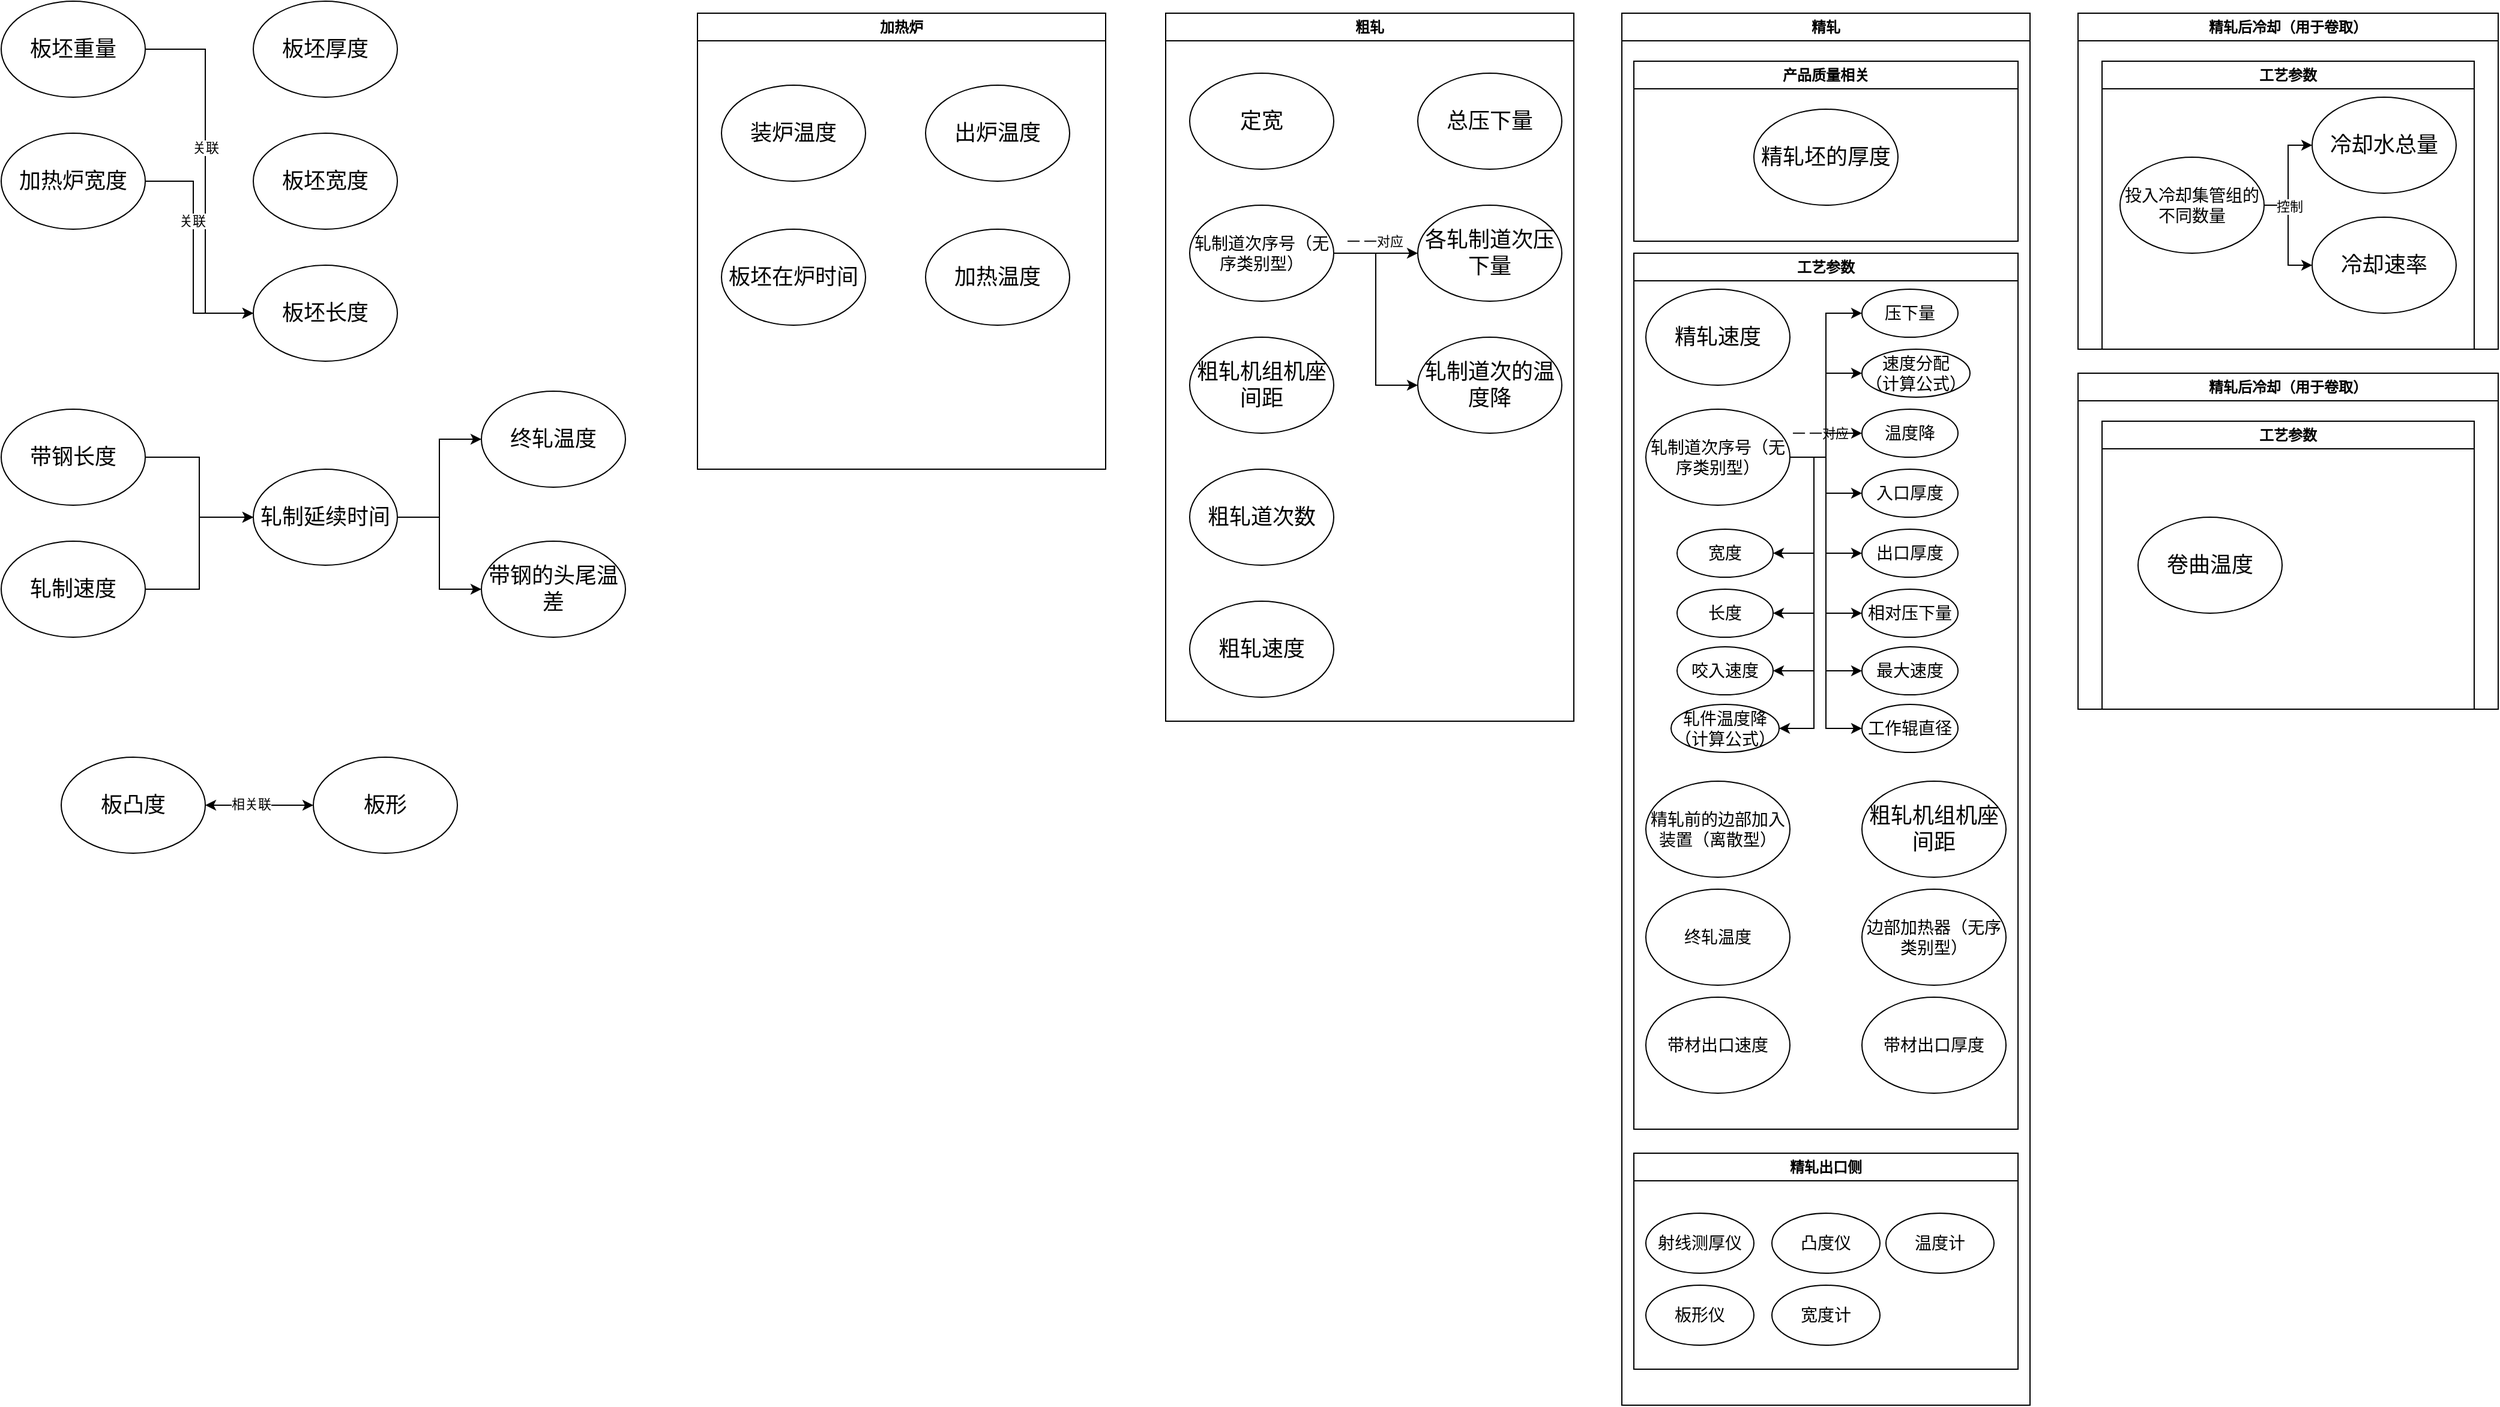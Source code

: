 <mxfile version="21.5.2" type="github">
  <diagram name="Page-1" id="42789a77-a242-8287-6e28-9cd8cfd52e62">
    <mxGraphModel dx="1050" dy="549" grid="1" gridSize="10" guides="1" tooltips="1" connect="1" arrows="1" fold="1" page="1" pageScale="1" pageWidth="1100" pageHeight="850" background="none" math="0" shadow="0">
      <root>
        <mxCell id="0" />
        <mxCell id="1" parent="0" />
        <mxCell id="tU_RkVk5_5bCf6Fj4NFK-24" style="edgeStyle=orthogonalEdgeStyle;rounded=0;orthogonalLoop=1;jettySize=auto;html=1;exitX=1;exitY=0.5;exitDx=0;exitDy=0;entryX=0;entryY=0.5;entryDx=0;entryDy=0;" parent="1" source="tU_RkVk5_5bCf6Fj4NFK-1" target="tU_RkVk5_5bCf6Fj4NFK-6" edge="1">
          <mxGeometry relative="1" as="geometry">
            <Array as="points">
              <mxPoint x="250" y="140" />
              <mxPoint x="250" y="360" />
            </Array>
          </mxGeometry>
        </mxCell>
        <mxCell id="tU_RkVk5_5bCf6Fj4NFK-35" value="关联" style="edgeLabel;html=1;align=center;verticalAlign=middle;resizable=0;points=[];" parent="tU_RkVk5_5bCf6Fj4NFK-24" vertex="1" connectable="0">
          <mxGeometry x="-0.15" relative="1" as="geometry">
            <mxPoint as="offset" />
          </mxGeometry>
        </mxCell>
        <mxCell id="tU_RkVk5_5bCf6Fj4NFK-1" value="&lt;font style=&quot;font-size: 18px;&quot;&gt;板坯重量&lt;/font&gt;" style="ellipse;whiteSpace=wrap;html=1;" parent="1" vertex="1">
          <mxGeometry x="80" y="100" width="120" height="80" as="geometry" />
        </mxCell>
        <mxCell id="tU_RkVk5_5bCf6Fj4NFK-25" style="edgeStyle=orthogonalEdgeStyle;rounded=0;orthogonalLoop=1;jettySize=auto;html=1;exitX=1;exitY=0.5;exitDx=0;exitDy=0;entryX=0;entryY=0.5;entryDx=0;entryDy=0;" parent="1" source="tU_RkVk5_5bCf6Fj4NFK-2" target="tU_RkVk5_5bCf6Fj4NFK-6" edge="1">
          <mxGeometry relative="1" as="geometry">
            <Array as="points">
              <mxPoint x="240" y="250" />
              <mxPoint x="240" y="360" />
            </Array>
          </mxGeometry>
        </mxCell>
        <mxCell id="MrxemqDh9cEqvJGh6Go7-3" value="关联" style="edgeLabel;html=1;align=center;verticalAlign=middle;resizable=0;points=[];" vertex="1" connectable="0" parent="tU_RkVk5_5bCf6Fj4NFK-25">
          <mxGeometry x="-0.268" y="-1" relative="1" as="geometry">
            <mxPoint as="offset" />
          </mxGeometry>
        </mxCell>
        <mxCell id="tU_RkVk5_5bCf6Fj4NFK-2" value="&lt;span style=&quot;font-size: 18px;&quot;&gt;加热炉宽度&lt;/span&gt;" style="ellipse;whiteSpace=wrap;html=1;" parent="1" vertex="1">
          <mxGeometry x="80" y="210" width="120" height="80" as="geometry" />
        </mxCell>
        <mxCell id="tU_RkVk5_5bCf6Fj4NFK-4" value="&lt;font style=&quot;font-size: 18px;&quot;&gt;板坯厚度&lt;/font&gt;" style="ellipse;whiteSpace=wrap;html=1;" parent="1" vertex="1">
          <mxGeometry x="290" y="100" width="120" height="80" as="geometry" />
        </mxCell>
        <mxCell id="tU_RkVk5_5bCf6Fj4NFK-5" value="&lt;font style=&quot;font-size: 18px;&quot;&gt;板坯宽度&lt;/font&gt;" style="ellipse;whiteSpace=wrap;html=1;" parent="1" vertex="1">
          <mxGeometry x="290" y="210" width="120" height="80" as="geometry" />
        </mxCell>
        <mxCell id="tU_RkVk5_5bCf6Fj4NFK-6" value="&lt;font style=&quot;font-size: 18px;&quot;&gt;板坯长度&lt;/font&gt;" style="ellipse;whiteSpace=wrap;html=1;" parent="1" vertex="1">
          <mxGeometry x="290" y="320" width="120" height="80" as="geometry" />
        </mxCell>
        <mxCell id="tU_RkVk5_5bCf6Fj4NFK-20" style="edgeStyle=orthogonalEdgeStyle;rounded=0;orthogonalLoop=1;jettySize=auto;html=1;exitX=1;exitY=0.5;exitDx=0;exitDy=0;entryX=0;entryY=0.5;entryDx=0;entryDy=0;" parent="1" source="tU_RkVk5_5bCf6Fj4NFK-8" target="tU_RkVk5_5bCf6Fj4NFK-10" edge="1">
          <mxGeometry relative="1" as="geometry" />
        </mxCell>
        <mxCell id="tU_RkVk5_5bCf6Fj4NFK-8" value="&lt;span style=&quot;font-size: 18px;&quot;&gt;带钢长度&lt;/span&gt;" style="ellipse;whiteSpace=wrap;html=1;" parent="1" vertex="1">
          <mxGeometry x="80" y="440" width="120" height="80" as="geometry" />
        </mxCell>
        <mxCell id="tU_RkVk5_5bCf6Fj4NFK-21" style="edgeStyle=orthogonalEdgeStyle;rounded=0;orthogonalLoop=1;jettySize=auto;html=1;exitX=1;exitY=0.5;exitDx=0;exitDy=0;entryX=0;entryY=0.5;entryDx=0;entryDy=0;" parent="1" source="tU_RkVk5_5bCf6Fj4NFK-9" target="tU_RkVk5_5bCf6Fj4NFK-10" edge="1">
          <mxGeometry relative="1" as="geometry" />
        </mxCell>
        <mxCell id="tU_RkVk5_5bCf6Fj4NFK-9" value="&lt;span style=&quot;font-size: 18px;&quot;&gt;轧制速度&lt;/span&gt;" style="ellipse;whiteSpace=wrap;html=1;" parent="1" vertex="1">
          <mxGeometry x="80" y="550" width="120" height="80" as="geometry" />
        </mxCell>
        <mxCell id="tU_RkVk5_5bCf6Fj4NFK-22" style="edgeStyle=orthogonalEdgeStyle;rounded=0;orthogonalLoop=1;jettySize=auto;html=1;exitX=1;exitY=0.5;exitDx=0;exitDy=0;entryX=0;entryY=0.5;entryDx=0;entryDy=0;" parent="1" source="tU_RkVk5_5bCf6Fj4NFK-10" target="tU_RkVk5_5bCf6Fj4NFK-12" edge="1">
          <mxGeometry relative="1" as="geometry" />
        </mxCell>
        <mxCell id="tU_RkVk5_5bCf6Fj4NFK-23" style="edgeStyle=orthogonalEdgeStyle;rounded=0;orthogonalLoop=1;jettySize=auto;html=1;exitX=1;exitY=0.5;exitDx=0;exitDy=0;entryX=0;entryY=0.5;entryDx=0;entryDy=0;" parent="1" source="tU_RkVk5_5bCf6Fj4NFK-10" target="tU_RkVk5_5bCf6Fj4NFK-11" edge="1">
          <mxGeometry relative="1" as="geometry" />
        </mxCell>
        <mxCell id="tU_RkVk5_5bCf6Fj4NFK-10" value="&lt;font style=&quot;font-size: 18px;&quot;&gt;轧制延续时间&lt;/font&gt;" style="ellipse;whiteSpace=wrap;html=1;" parent="1" vertex="1">
          <mxGeometry x="290" y="490" width="120" height="80" as="geometry" />
        </mxCell>
        <mxCell id="tU_RkVk5_5bCf6Fj4NFK-11" value="&lt;font style=&quot;font-size: 18px;&quot;&gt;带钢的头尾温差&lt;/font&gt;" style="ellipse;whiteSpace=wrap;html=1;" parent="1" vertex="1">
          <mxGeometry x="480" y="550" width="120" height="80" as="geometry" />
        </mxCell>
        <mxCell id="tU_RkVk5_5bCf6Fj4NFK-12" value="&lt;font style=&quot;font-size: 18px;&quot;&gt;终轧温度&lt;/font&gt;" style="ellipse;whiteSpace=wrap;html=1;" parent="1" vertex="1">
          <mxGeometry x="480" y="425" width="120" height="80" as="geometry" />
        </mxCell>
        <mxCell id="tU_RkVk5_5bCf6Fj4NFK-19" value="加热炉" style="swimlane;whiteSpace=wrap;html=1;startSize=23;" parent="1" vertex="1">
          <mxGeometry x="660" y="110" width="340" height="380" as="geometry" />
        </mxCell>
        <mxCell id="tU_RkVk5_5bCf6Fj4NFK-13" value="&lt;font style=&quot;font-size: 18px;&quot;&gt;装炉温度&lt;/font&gt;" style="ellipse;whiteSpace=wrap;html=1;" parent="tU_RkVk5_5bCf6Fj4NFK-19" vertex="1">
          <mxGeometry x="20" y="60" width="120" height="80" as="geometry" />
        </mxCell>
        <mxCell id="tU_RkVk5_5bCf6Fj4NFK-26" value="&lt;font style=&quot;font-size: 18px;&quot;&gt;出炉温度&lt;/font&gt;" style="ellipse;whiteSpace=wrap;html=1;" parent="tU_RkVk5_5bCf6Fj4NFK-19" vertex="1">
          <mxGeometry x="190" y="60" width="120" height="80" as="geometry" />
        </mxCell>
        <mxCell id="tU_RkVk5_5bCf6Fj4NFK-27" value="&lt;font style=&quot;font-size: 18px;&quot;&gt;板坯在炉时间&lt;/font&gt;" style="ellipse;whiteSpace=wrap;html=1;" parent="tU_RkVk5_5bCf6Fj4NFK-19" vertex="1">
          <mxGeometry x="20" y="180" width="120" height="80" as="geometry" />
        </mxCell>
        <mxCell id="MrxemqDh9cEqvJGh6Go7-1" value="&lt;font style=&quot;font-size: 18px;&quot;&gt;加热温度&lt;/font&gt;" style="ellipse;whiteSpace=wrap;html=1;" vertex="1" parent="tU_RkVk5_5bCf6Fj4NFK-19">
          <mxGeometry x="190" y="180" width="120" height="80" as="geometry" />
        </mxCell>
        <mxCell id="tU_RkVk5_5bCf6Fj4NFK-28" value="粗轧" style="swimlane;whiteSpace=wrap;html=1;startSize=23;" parent="1" vertex="1">
          <mxGeometry x="1050" y="110" width="340" height="590" as="geometry" />
        </mxCell>
        <mxCell id="tU_RkVk5_5bCf6Fj4NFK-29" value="&lt;font style=&quot;font-size: 18px;&quot;&gt;定宽&lt;/font&gt;" style="ellipse;whiteSpace=wrap;html=1;" parent="tU_RkVk5_5bCf6Fj4NFK-28" vertex="1">
          <mxGeometry x="20" y="50" width="120" height="80" as="geometry" />
        </mxCell>
        <mxCell id="MrxemqDh9cEqvJGh6Go7-83" style="edgeStyle=orthogonalEdgeStyle;rounded=0;orthogonalLoop=1;jettySize=auto;html=1;exitX=1;exitY=0.5;exitDx=0;exitDy=0;entryX=0;entryY=0.5;entryDx=0;entryDy=0;" edge="1" parent="tU_RkVk5_5bCf6Fj4NFK-28" source="tU_RkVk5_5bCf6Fj4NFK-32" target="MrxemqDh9cEqvJGh6Go7-82">
          <mxGeometry relative="1" as="geometry" />
        </mxCell>
        <mxCell id="tU_RkVk5_5bCf6Fj4NFK-32" value="&lt;font style=&quot;font-size: 14px;&quot;&gt;轧制道次序号（无序类别型）&lt;/font&gt;" style="ellipse;whiteSpace=wrap;html=1;" parent="tU_RkVk5_5bCf6Fj4NFK-28" vertex="1">
          <mxGeometry x="20" y="160" width="120" height="80" as="geometry" />
        </mxCell>
        <mxCell id="tU_RkVk5_5bCf6Fj4NFK-33" value="&lt;font style=&quot;font-size: 18px;&quot;&gt;各轧制道次压下量&lt;/font&gt;" style="ellipse;whiteSpace=wrap;html=1;" parent="tU_RkVk5_5bCf6Fj4NFK-28" vertex="1">
          <mxGeometry x="210" y="160" width="120" height="80" as="geometry" />
        </mxCell>
        <mxCell id="tU_RkVk5_5bCf6Fj4NFK-41" value="&lt;font style=&quot;font-size: 18px;&quot;&gt;粗轧机组机座间距&lt;/font&gt;" style="ellipse;whiteSpace=wrap;html=1;" parent="tU_RkVk5_5bCf6Fj4NFK-28" vertex="1">
          <mxGeometry x="20" y="270" width="120" height="80" as="geometry" />
        </mxCell>
        <mxCell id="MrxemqDh9cEqvJGh6Go7-22" style="edgeStyle=orthogonalEdgeStyle;rounded=0;orthogonalLoop=1;jettySize=auto;html=1;entryX=0;entryY=0.5;entryDx=0;entryDy=0;exitX=1;exitY=0.5;exitDx=0;exitDy=0;" edge="1" parent="tU_RkVk5_5bCf6Fj4NFK-28" source="tU_RkVk5_5bCf6Fj4NFK-32" target="tU_RkVk5_5bCf6Fj4NFK-33">
          <mxGeometry relative="1" as="geometry">
            <mxPoint x="150" y="230" as="sourcePoint" />
            <mxPoint x="205" y="194.5" as="targetPoint" />
          </mxGeometry>
        </mxCell>
        <mxCell id="MrxemqDh9cEqvJGh6Go7-23" value="一 一对应" style="edgeLabel;html=1;align=center;verticalAlign=middle;resizable=0;points=[];" vertex="1" connectable="0" parent="MrxemqDh9cEqvJGh6Go7-22">
          <mxGeometry x="-0.04" y="1" relative="1" as="geometry">
            <mxPoint y="-9" as="offset" />
          </mxGeometry>
        </mxCell>
        <mxCell id="MrxemqDh9cEqvJGh6Go7-79" value="&lt;span style=&quot;font-size: 18px;&quot;&gt;粗轧速度&lt;/span&gt;" style="ellipse;whiteSpace=wrap;html=1;" vertex="1" parent="tU_RkVk5_5bCf6Fj4NFK-28">
          <mxGeometry x="20" y="490" width="120" height="80" as="geometry" />
        </mxCell>
        <mxCell id="MrxemqDh9cEqvJGh6Go7-80" value="&lt;span style=&quot;font-size: 18px;&quot;&gt;总压下量&lt;/span&gt;" style="ellipse;whiteSpace=wrap;html=1;" vertex="1" parent="tU_RkVk5_5bCf6Fj4NFK-28">
          <mxGeometry x="210" y="50" width="120" height="80" as="geometry" />
        </mxCell>
        <mxCell id="MrxemqDh9cEqvJGh6Go7-81" value="&lt;span style=&quot;font-size: 18px;&quot;&gt;粗轧道次数&lt;/span&gt;" style="ellipse;whiteSpace=wrap;html=1;" vertex="1" parent="tU_RkVk5_5bCf6Fj4NFK-28">
          <mxGeometry x="20" y="380" width="120" height="80" as="geometry" />
        </mxCell>
        <mxCell id="MrxemqDh9cEqvJGh6Go7-82" value="&lt;span style=&quot;font-size: 18px;&quot;&gt;轧制道次的温度降&lt;/span&gt;" style="ellipse;whiteSpace=wrap;html=1;" vertex="1" parent="tU_RkVk5_5bCf6Fj4NFK-28">
          <mxGeometry x="210" y="270" width="120" height="80" as="geometry" />
        </mxCell>
        <mxCell id="MrxemqDh9cEqvJGh6Go7-9" value="精轧" style="swimlane;whiteSpace=wrap;html=1;startSize=23;" vertex="1" parent="1">
          <mxGeometry x="1430" y="110" width="340" height="1160" as="geometry" />
        </mxCell>
        <mxCell id="MrxemqDh9cEqvJGh6Go7-37" value="精轧出口侧" style="swimlane;whiteSpace=wrap;html=1;" vertex="1" parent="MrxemqDh9cEqvJGh6Go7-9">
          <mxGeometry x="10" y="950" width="320" height="180" as="geometry" />
        </mxCell>
        <mxCell id="MrxemqDh9cEqvJGh6Go7-38" value="&lt;font style=&quot;font-size: 14px;&quot;&gt;射线测厚仪&lt;/font&gt;" style="ellipse;whiteSpace=wrap;html=1;" vertex="1" parent="MrxemqDh9cEqvJGh6Go7-37">
          <mxGeometry x="10" y="50" width="90" height="50" as="geometry" />
        </mxCell>
        <mxCell id="MrxemqDh9cEqvJGh6Go7-51" value="&lt;font style=&quot;font-size: 14px;&quot;&gt;凸度仪&lt;/font&gt;" style="ellipse;whiteSpace=wrap;html=1;" vertex="1" parent="MrxemqDh9cEqvJGh6Go7-37">
          <mxGeometry x="115" y="50" width="90" height="50" as="geometry" />
        </mxCell>
        <mxCell id="MrxemqDh9cEqvJGh6Go7-52" value="&lt;font style=&quot;font-size: 14px;&quot;&gt;板形仪&lt;/font&gt;" style="ellipse;whiteSpace=wrap;html=1;" vertex="1" parent="MrxemqDh9cEqvJGh6Go7-37">
          <mxGeometry x="10" y="110" width="90" height="50" as="geometry" />
        </mxCell>
        <mxCell id="MrxemqDh9cEqvJGh6Go7-53" value="&lt;font style=&quot;font-size: 14px;&quot;&gt;宽度计&lt;/font&gt;" style="ellipse;whiteSpace=wrap;html=1;" vertex="1" parent="MrxemqDh9cEqvJGh6Go7-37">
          <mxGeometry x="115" y="110" width="90" height="50" as="geometry" />
        </mxCell>
        <mxCell id="MrxemqDh9cEqvJGh6Go7-54" value="&lt;font style=&quot;font-size: 14px;&quot;&gt;温度计&lt;/font&gt;" style="ellipse;whiteSpace=wrap;html=1;" vertex="1" parent="MrxemqDh9cEqvJGh6Go7-37">
          <mxGeometry x="210" y="50" width="90" height="50" as="geometry" />
        </mxCell>
        <mxCell id="MrxemqDh9cEqvJGh6Go7-56" value="产品质量相关" style="swimlane;whiteSpace=wrap;html=1;" vertex="1" parent="MrxemqDh9cEqvJGh6Go7-9">
          <mxGeometry x="10" y="40" width="320" height="150" as="geometry" />
        </mxCell>
        <mxCell id="MrxemqDh9cEqvJGh6Go7-14" value="&lt;span style=&quot;font-size: 18px;&quot;&gt;精轧坯的厚度&lt;/span&gt;" style="ellipse;whiteSpace=wrap;html=1;" vertex="1" parent="MrxemqDh9cEqvJGh6Go7-56">
          <mxGeometry x="100" y="40" width="120" height="80" as="geometry" />
        </mxCell>
        <mxCell id="MrxemqDh9cEqvJGh6Go7-57" value="工艺参数" style="swimlane;whiteSpace=wrap;html=1;" vertex="1" parent="MrxemqDh9cEqvJGh6Go7-9">
          <mxGeometry x="10" y="200" width="320" height="730" as="geometry" />
        </mxCell>
        <mxCell id="MrxemqDh9cEqvJGh6Go7-10" value="&lt;span style=&quot;font-size: 18px;&quot;&gt;精轧速度&lt;/span&gt;" style="ellipse;whiteSpace=wrap;html=1;" vertex="1" parent="MrxemqDh9cEqvJGh6Go7-57">
          <mxGeometry x="10" y="30" width="120" height="80" as="geometry" />
        </mxCell>
        <mxCell id="MrxemqDh9cEqvJGh6Go7-12" value="&lt;font style=&quot;font-size: 14px;&quot;&gt;压下量&lt;/font&gt;" style="ellipse;whiteSpace=wrap;html=1;" vertex="1" parent="MrxemqDh9cEqvJGh6Go7-57">
          <mxGeometry x="190" y="30" width="80" height="40" as="geometry" />
        </mxCell>
        <mxCell id="MrxemqDh9cEqvJGh6Go7-13" value="&lt;font style=&quot;font-size: 18px;&quot;&gt;粗轧机组机座间距&lt;/font&gt;" style="ellipse;whiteSpace=wrap;html=1;" vertex="1" parent="MrxemqDh9cEqvJGh6Go7-57">
          <mxGeometry x="190" y="440" width="120" height="80" as="geometry" />
        </mxCell>
        <mxCell id="MrxemqDh9cEqvJGh6Go7-86" style="edgeStyle=orthogonalEdgeStyle;rounded=0;orthogonalLoop=1;jettySize=auto;html=1;exitX=1;exitY=0.5;exitDx=0;exitDy=0;entryX=0;entryY=0.5;entryDx=0;entryDy=0;" edge="1" parent="MrxemqDh9cEqvJGh6Go7-57" source="MrxemqDh9cEqvJGh6Go7-11" target="MrxemqDh9cEqvJGh6Go7-84">
          <mxGeometry relative="1" as="geometry" />
        </mxCell>
        <mxCell id="MrxemqDh9cEqvJGh6Go7-89" value="一 一对应" style="edgeLabel;html=1;align=center;verticalAlign=middle;resizable=0;points=[];" vertex="1" connectable="0" parent="MrxemqDh9cEqvJGh6Go7-86">
          <mxGeometry x="0.2" y="-1" relative="1" as="geometry">
            <mxPoint x="-6" y="28" as="offset" />
          </mxGeometry>
        </mxCell>
        <mxCell id="MrxemqDh9cEqvJGh6Go7-87" style="edgeStyle=orthogonalEdgeStyle;rounded=0;orthogonalLoop=1;jettySize=auto;html=1;exitX=1;exitY=0.5;exitDx=0;exitDy=0;entryX=0;entryY=0.5;entryDx=0;entryDy=0;" edge="1" parent="MrxemqDh9cEqvJGh6Go7-57" source="MrxemqDh9cEqvJGh6Go7-11" target="MrxemqDh9cEqvJGh6Go7-12">
          <mxGeometry relative="1" as="geometry" />
        </mxCell>
        <mxCell id="MrxemqDh9cEqvJGh6Go7-88" style="edgeStyle=orthogonalEdgeStyle;rounded=0;orthogonalLoop=1;jettySize=auto;html=1;exitX=1;exitY=0.5;exitDx=0;exitDy=0;entryX=0;entryY=0.5;entryDx=0;entryDy=0;" edge="1" parent="MrxemqDh9cEqvJGh6Go7-57" source="MrxemqDh9cEqvJGh6Go7-11" target="MrxemqDh9cEqvJGh6Go7-85">
          <mxGeometry relative="1" as="geometry" />
        </mxCell>
        <mxCell id="MrxemqDh9cEqvJGh6Go7-94" style="edgeStyle=orthogonalEdgeStyle;rounded=0;orthogonalLoop=1;jettySize=auto;html=1;exitX=1;exitY=0.5;exitDx=0;exitDy=0;entryX=0;entryY=0.5;entryDx=0;entryDy=0;" edge="1" parent="MrxemqDh9cEqvJGh6Go7-57" source="MrxemqDh9cEqvJGh6Go7-11" target="MrxemqDh9cEqvJGh6Go7-93">
          <mxGeometry relative="1" as="geometry" />
        </mxCell>
        <mxCell id="MrxemqDh9cEqvJGh6Go7-95" style="edgeStyle=orthogonalEdgeStyle;rounded=0;orthogonalLoop=1;jettySize=auto;html=1;exitX=1;exitY=0.5;exitDx=0;exitDy=0;entryX=0;entryY=0.5;entryDx=0;entryDy=0;" edge="1" parent="MrxemqDh9cEqvJGh6Go7-57" source="MrxemqDh9cEqvJGh6Go7-11" target="MrxemqDh9cEqvJGh6Go7-92">
          <mxGeometry relative="1" as="geometry" />
        </mxCell>
        <mxCell id="MrxemqDh9cEqvJGh6Go7-97" style="edgeStyle=orthogonalEdgeStyle;rounded=0;orthogonalLoop=1;jettySize=auto;html=1;exitX=1;exitY=0.5;exitDx=0;exitDy=0;entryX=0;entryY=0.5;entryDx=0;entryDy=0;" edge="1" parent="MrxemqDh9cEqvJGh6Go7-57" source="MrxemqDh9cEqvJGh6Go7-11" target="MrxemqDh9cEqvJGh6Go7-96">
          <mxGeometry relative="1" as="geometry" />
        </mxCell>
        <mxCell id="MrxemqDh9cEqvJGh6Go7-106" style="edgeStyle=orthogonalEdgeStyle;rounded=0;orthogonalLoop=1;jettySize=auto;html=1;exitX=1;exitY=0.5;exitDx=0;exitDy=0;entryX=1;entryY=0.5;entryDx=0;entryDy=0;" edge="1" parent="MrxemqDh9cEqvJGh6Go7-57" source="MrxemqDh9cEqvJGh6Go7-11" target="MrxemqDh9cEqvJGh6Go7-98">
          <mxGeometry relative="1" as="geometry" />
        </mxCell>
        <mxCell id="MrxemqDh9cEqvJGh6Go7-107" style="edgeStyle=orthogonalEdgeStyle;rounded=0;orthogonalLoop=1;jettySize=auto;html=1;exitX=1;exitY=0.5;exitDx=0;exitDy=0;entryX=0;entryY=0.5;entryDx=0;entryDy=0;" edge="1" parent="MrxemqDh9cEqvJGh6Go7-57" source="MrxemqDh9cEqvJGh6Go7-11" target="MrxemqDh9cEqvJGh6Go7-103">
          <mxGeometry relative="1" as="geometry" />
        </mxCell>
        <mxCell id="MrxemqDh9cEqvJGh6Go7-108" style="edgeStyle=orthogonalEdgeStyle;rounded=0;orthogonalLoop=1;jettySize=auto;html=1;exitX=1;exitY=0.5;exitDx=0;exitDy=0;entryX=0;entryY=0.5;entryDx=0;entryDy=0;" edge="1" parent="MrxemqDh9cEqvJGh6Go7-57" source="MrxemqDh9cEqvJGh6Go7-11" target="MrxemqDh9cEqvJGh6Go7-104">
          <mxGeometry relative="1" as="geometry" />
        </mxCell>
        <mxCell id="MrxemqDh9cEqvJGh6Go7-109" style="edgeStyle=orthogonalEdgeStyle;rounded=0;orthogonalLoop=1;jettySize=auto;html=1;exitX=1;exitY=0.5;exitDx=0;exitDy=0;entryX=1;entryY=0.5;entryDx=0;entryDy=0;" edge="1" parent="MrxemqDh9cEqvJGh6Go7-57" source="MrxemqDh9cEqvJGh6Go7-11" target="MrxemqDh9cEqvJGh6Go7-101">
          <mxGeometry relative="1" as="geometry" />
        </mxCell>
        <mxCell id="MrxemqDh9cEqvJGh6Go7-110" style="edgeStyle=orthogonalEdgeStyle;rounded=0;orthogonalLoop=1;jettySize=auto;html=1;exitX=1;exitY=0.5;exitDx=0;exitDy=0;entryX=1;entryY=0.5;entryDx=0;entryDy=0;" edge="1" parent="MrxemqDh9cEqvJGh6Go7-57" source="MrxemqDh9cEqvJGh6Go7-11" target="MrxemqDh9cEqvJGh6Go7-102">
          <mxGeometry relative="1" as="geometry" />
        </mxCell>
        <mxCell id="MrxemqDh9cEqvJGh6Go7-112" style="edgeStyle=orthogonalEdgeStyle;rounded=0;orthogonalLoop=1;jettySize=auto;html=1;exitX=1;exitY=0.5;exitDx=0;exitDy=0;entryX=1;entryY=0.5;entryDx=0;entryDy=0;" edge="1" parent="MrxemqDh9cEqvJGh6Go7-57" source="MrxemqDh9cEqvJGh6Go7-11" target="MrxemqDh9cEqvJGh6Go7-111">
          <mxGeometry relative="1" as="geometry" />
        </mxCell>
        <mxCell id="MrxemqDh9cEqvJGh6Go7-11" value="&lt;font style=&quot;font-size: 14px;&quot;&gt;轧制道次序号（无序类别型）&lt;/font&gt;" style="ellipse;whiteSpace=wrap;html=1;" vertex="1" parent="MrxemqDh9cEqvJGh6Go7-57">
          <mxGeometry x="10" y="130" width="120" height="80" as="geometry" />
        </mxCell>
        <mxCell id="MrxemqDh9cEqvJGh6Go7-17" value="&lt;font style=&quot;font-size: 14px;&quot;&gt;精轧前的边部加入装置（离散型）&lt;/font&gt;" style="ellipse;whiteSpace=wrap;html=1;" vertex="1" parent="MrxemqDh9cEqvJGh6Go7-57">
          <mxGeometry x="10" y="440" width="120" height="80" as="geometry" />
        </mxCell>
        <mxCell id="MrxemqDh9cEqvJGh6Go7-24" value="&lt;font style=&quot;font-size: 14px;&quot;&gt;边部加热器（无序类别型）&lt;/font&gt;" style="ellipse;whiteSpace=wrap;html=1;" vertex="1" parent="MrxemqDh9cEqvJGh6Go7-57">
          <mxGeometry x="190" y="530" width="120" height="80" as="geometry" />
        </mxCell>
        <mxCell id="MrxemqDh9cEqvJGh6Go7-34" value="&lt;font style=&quot;font-size: 14px;&quot;&gt;终轧温度&lt;/font&gt;" style="ellipse;whiteSpace=wrap;html=1;" vertex="1" parent="MrxemqDh9cEqvJGh6Go7-57">
          <mxGeometry x="10" y="530" width="120" height="80" as="geometry" />
        </mxCell>
        <mxCell id="MrxemqDh9cEqvJGh6Go7-84" value="&lt;font style=&quot;font-size: 14px;&quot;&gt;速度分配&lt;br&gt;（计算公式）&lt;/font&gt;" style="ellipse;whiteSpace=wrap;html=1;" vertex="1" parent="MrxemqDh9cEqvJGh6Go7-57">
          <mxGeometry x="190" y="80" width="90" height="40" as="geometry" />
        </mxCell>
        <mxCell id="MrxemqDh9cEqvJGh6Go7-85" value="&lt;font style=&quot;font-size: 14px;&quot;&gt;温度降&lt;/font&gt;" style="ellipse;whiteSpace=wrap;html=1;" vertex="1" parent="MrxemqDh9cEqvJGh6Go7-57">
          <mxGeometry x="190" y="130" width="80" height="40" as="geometry" />
        </mxCell>
        <mxCell id="MrxemqDh9cEqvJGh6Go7-90" value="&lt;font style=&quot;font-size: 14px;&quot;&gt;带材出口速度&lt;/font&gt;" style="ellipse;whiteSpace=wrap;html=1;" vertex="1" parent="MrxemqDh9cEqvJGh6Go7-57">
          <mxGeometry x="10" y="620" width="120" height="80" as="geometry" />
        </mxCell>
        <mxCell id="MrxemqDh9cEqvJGh6Go7-91" value="&lt;font style=&quot;font-size: 14px;&quot;&gt;带材出口厚度&lt;/font&gt;" style="ellipse;whiteSpace=wrap;html=1;" vertex="1" parent="MrxemqDh9cEqvJGh6Go7-57">
          <mxGeometry x="190" y="620" width="120" height="80" as="geometry" />
        </mxCell>
        <mxCell id="MrxemqDh9cEqvJGh6Go7-92" value="&lt;font style=&quot;font-size: 14px;&quot;&gt;入口厚度&lt;/font&gt;" style="ellipse;whiteSpace=wrap;html=1;" vertex="1" parent="MrxemqDh9cEqvJGh6Go7-57">
          <mxGeometry x="190" y="180" width="80" height="40" as="geometry" />
        </mxCell>
        <mxCell id="MrxemqDh9cEqvJGh6Go7-93" value="&lt;font style=&quot;font-size: 14px;&quot;&gt;出口厚度&lt;/font&gt;" style="ellipse;whiteSpace=wrap;html=1;" vertex="1" parent="MrxemqDh9cEqvJGh6Go7-57">
          <mxGeometry x="190" y="230" width="80" height="40" as="geometry" />
        </mxCell>
        <mxCell id="MrxemqDh9cEqvJGh6Go7-96" value="&lt;font style=&quot;font-size: 14px;&quot;&gt;相对压下量&lt;/font&gt;" style="ellipse;whiteSpace=wrap;html=1;" vertex="1" parent="MrxemqDh9cEqvJGh6Go7-57">
          <mxGeometry x="190" y="280" width="80" height="40" as="geometry" />
        </mxCell>
        <mxCell id="MrxemqDh9cEqvJGh6Go7-98" value="&lt;font style=&quot;font-size: 14px;&quot;&gt;宽度&lt;/font&gt;" style="ellipse;whiteSpace=wrap;html=1;" vertex="1" parent="MrxemqDh9cEqvJGh6Go7-57">
          <mxGeometry x="36" y="230" width="80" height="40" as="geometry" />
        </mxCell>
        <mxCell id="MrxemqDh9cEqvJGh6Go7-101" value="&lt;font style=&quot;font-size: 14px;&quot;&gt;长度&lt;/font&gt;" style="ellipse;whiteSpace=wrap;html=1;" vertex="1" parent="MrxemqDh9cEqvJGh6Go7-57">
          <mxGeometry x="36" y="280" width="80" height="40" as="geometry" />
        </mxCell>
        <mxCell id="MrxemqDh9cEqvJGh6Go7-102" value="&lt;span style=&quot;font-size: 14px;&quot;&gt;咬入速度&lt;/span&gt;" style="ellipse;whiteSpace=wrap;html=1;" vertex="1" parent="MrxemqDh9cEqvJGh6Go7-57">
          <mxGeometry x="36" y="328" width="80" height="40" as="geometry" />
        </mxCell>
        <mxCell id="MrxemqDh9cEqvJGh6Go7-103" value="&lt;span style=&quot;font-size: 14px;&quot;&gt;最大速度&lt;/span&gt;" style="ellipse;whiteSpace=wrap;html=1;" vertex="1" parent="MrxemqDh9cEqvJGh6Go7-57">
          <mxGeometry x="190" y="328" width="80" height="40" as="geometry" />
        </mxCell>
        <mxCell id="MrxemqDh9cEqvJGh6Go7-104" value="&lt;span style=&quot;font-size: 14px;&quot;&gt;工作辊直径&lt;/span&gt;" style="ellipse;whiteSpace=wrap;html=1;" vertex="1" parent="MrxemqDh9cEqvJGh6Go7-57">
          <mxGeometry x="190" y="376" width="80" height="40" as="geometry" />
        </mxCell>
        <mxCell id="MrxemqDh9cEqvJGh6Go7-111" value="&lt;font style=&quot;font-size: 14px;&quot;&gt;轧件温度降&lt;br&gt;（计算公式）&lt;/font&gt;" style="ellipse;whiteSpace=wrap;html=1;" vertex="1" parent="MrxemqDh9cEqvJGh6Go7-57">
          <mxGeometry x="31" y="376" width="90" height="40" as="geometry" />
        </mxCell>
        <mxCell id="MrxemqDh9cEqvJGh6Go7-18" value="&lt;font style=&quot;font-size: 18px;&quot;&gt;板凸度&lt;/font&gt;" style="ellipse;whiteSpace=wrap;html=1;" vertex="1" parent="1">
          <mxGeometry x="130" y="730" width="120" height="80" as="geometry" />
        </mxCell>
        <mxCell id="MrxemqDh9cEqvJGh6Go7-19" value="&lt;font style=&quot;font-size: 18px;&quot;&gt;板形&lt;/font&gt;" style="ellipse;whiteSpace=wrap;html=1;" vertex="1" parent="1">
          <mxGeometry x="340" y="730" width="120" height="80" as="geometry" />
        </mxCell>
        <mxCell id="MrxemqDh9cEqvJGh6Go7-20" value="" style="endArrow=classic;startArrow=classic;html=1;rounded=0;entryX=0;entryY=0.5;entryDx=0;entryDy=0;exitX=1;exitY=0.5;exitDx=0;exitDy=0;" edge="1" parent="1" source="MrxemqDh9cEqvJGh6Go7-18" target="MrxemqDh9cEqvJGh6Go7-19">
          <mxGeometry width="50" height="50" relative="1" as="geometry">
            <mxPoint x="330" y="740" as="sourcePoint" />
            <mxPoint x="380" y="690" as="targetPoint" />
          </mxGeometry>
        </mxCell>
        <mxCell id="MrxemqDh9cEqvJGh6Go7-21" value="相关联" style="edgeLabel;html=1;align=center;verticalAlign=middle;resizable=0;points=[];" vertex="1" connectable="0" parent="MrxemqDh9cEqvJGh6Go7-20">
          <mxGeometry x="-0.16" y="1" relative="1" as="geometry">
            <mxPoint as="offset" />
          </mxGeometry>
        </mxCell>
        <mxCell id="MrxemqDh9cEqvJGh6Go7-55" value="精轧后冷却（用于卷取）" style="swimlane;whiteSpace=wrap;html=1;" vertex="1" parent="1">
          <mxGeometry x="1810" y="110" width="350" height="280" as="geometry" />
        </mxCell>
        <mxCell id="MrxemqDh9cEqvJGh6Go7-59" value="工艺参数" style="swimlane;whiteSpace=wrap;html=1;direction=east;" vertex="1" parent="MrxemqDh9cEqvJGh6Go7-55">
          <mxGeometry x="20" y="40" width="310" height="240" as="geometry" />
        </mxCell>
        <mxCell id="MrxemqDh9cEqvJGh6Go7-61" value="&lt;span style=&quot;font-size: 18px;&quot;&gt;冷却水总量&lt;/span&gt;" style="ellipse;whiteSpace=wrap;html=1;" vertex="1" parent="MrxemqDh9cEqvJGh6Go7-59">
          <mxGeometry x="175" y="30" width="120" height="80" as="geometry" />
        </mxCell>
        <mxCell id="MrxemqDh9cEqvJGh6Go7-63" value="&lt;font style=&quot;font-size: 18px;&quot;&gt;冷却速率&lt;/font&gt;" style="ellipse;whiteSpace=wrap;html=1;" vertex="1" parent="MrxemqDh9cEqvJGh6Go7-59">
          <mxGeometry x="175" y="130" width="120" height="80" as="geometry" />
        </mxCell>
        <mxCell id="MrxemqDh9cEqvJGh6Go7-67" style="edgeStyle=orthogonalEdgeStyle;rounded=0;orthogonalLoop=1;jettySize=auto;html=1;exitX=1;exitY=0.5;exitDx=0;exitDy=0;entryX=0;entryY=0.5;entryDx=0;entryDy=0;" edge="1" parent="MrxemqDh9cEqvJGh6Go7-59" source="MrxemqDh9cEqvJGh6Go7-64" target="MrxemqDh9cEqvJGh6Go7-61">
          <mxGeometry relative="1" as="geometry" />
        </mxCell>
        <mxCell id="MrxemqDh9cEqvJGh6Go7-68" style="edgeStyle=orthogonalEdgeStyle;rounded=0;orthogonalLoop=1;jettySize=auto;html=1;exitX=1;exitY=0.5;exitDx=0;exitDy=0;entryX=0;entryY=0.5;entryDx=0;entryDy=0;" edge="1" parent="MrxemqDh9cEqvJGh6Go7-59" source="MrxemqDh9cEqvJGh6Go7-64" target="MrxemqDh9cEqvJGh6Go7-63">
          <mxGeometry relative="1" as="geometry" />
        </mxCell>
        <mxCell id="MrxemqDh9cEqvJGh6Go7-69" value="控制" style="edgeLabel;html=1;align=center;verticalAlign=middle;resizable=0;points=[];" vertex="1" connectable="0" parent="MrxemqDh9cEqvJGh6Go7-68">
          <mxGeometry x="-0.538" y="1" relative="1" as="geometry">
            <mxPoint as="offset" />
          </mxGeometry>
        </mxCell>
        <mxCell id="MrxemqDh9cEqvJGh6Go7-64" value="&lt;font style=&quot;font-size: 14px;&quot;&gt;投入冷却集管组的不同数量&lt;/font&gt;" style="ellipse;whiteSpace=wrap;html=1;" vertex="1" parent="MrxemqDh9cEqvJGh6Go7-59">
          <mxGeometry x="15" y="80" width="120" height="80" as="geometry" />
        </mxCell>
        <mxCell id="MrxemqDh9cEqvJGh6Go7-71" value="精轧后冷却（用于卷取）" style="swimlane;whiteSpace=wrap;html=1;" vertex="1" parent="1">
          <mxGeometry x="1810" y="410" width="350" height="280" as="geometry" />
        </mxCell>
        <mxCell id="MrxemqDh9cEqvJGh6Go7-72" value="工艺参数" style="swimlane;whiteSpace=wrap;html=1;direction=east;" vertex="1" parent="MrxemqDh9cEqvJGh6Go7-71">
          <mxGeometry x="20" y="40" width="310" height="240" as="geometry" />
        </mxCell>
        <mxCell id="MrxemqDh9cEqvJGh6Go7-60" value="&lt;span style=&quot;font-size: 18px;&quot;&gt;卷曲温度&lt;/span&gt;" style="ellipse;whiteSpace=wrap;html=1;" vertex="1" parent="MrxemqDh9cEqvJGh6Go7-72">
          <mxGeometry x="30" y="80" width="120" height="80" as="geometry" />
        </mxCell>
      </root>
    </mxGraphModel>
  </diagram>
</mxfile>
